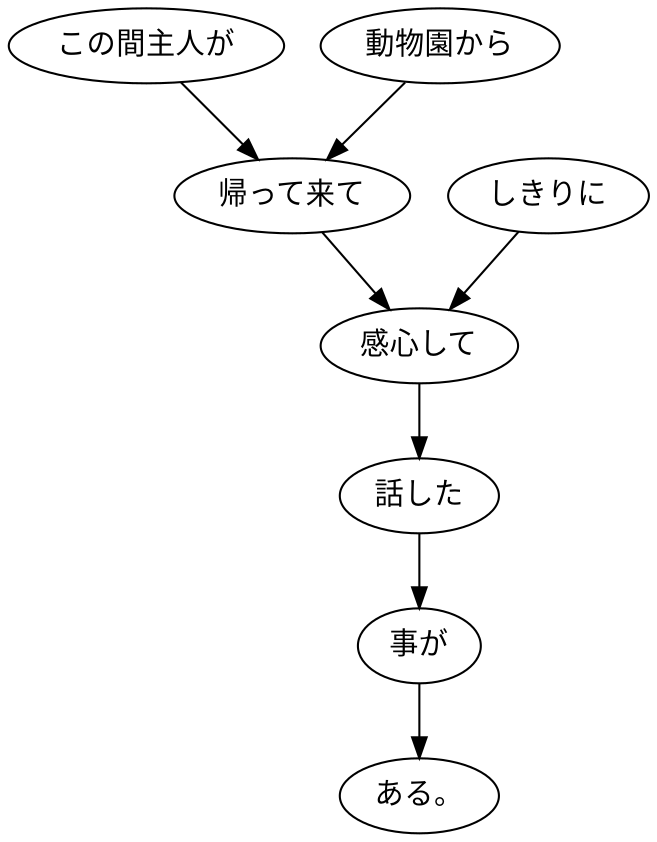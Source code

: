 digraph graph4754 {
	node0 [label="この間主人が"];
	node1 [label="動物園から"];
	node2 [label="帰って来て"];
	node3 [label="しきりに"];
	node4 [label="感心して"];
	node5 [label="話した"];
	node6 [label="事が"];
	node7 [label="ある。"];
	node0 -> node2;
	node1 -> node2;
	node2 -> node4;
	node3 -> node4;
	node4 -> node5;
	node5 -> node6;
	node6 -> node7;
}
